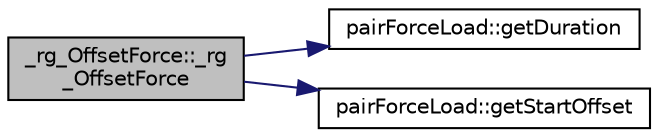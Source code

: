 digraph "_rg_OffsetForce::_rg_OffsetForce"
{
 // LATEX_PDF_SIZE
  bgcolor="transparent";
  edge [fontname="Helvetica",fontsize="10",labelfontname="Helvetica",labelfontsize="10"];
  node [fontname="Helvetica",fontsize="10",shape=record];
  rankdir="LR";
  Node1 [label="_rg_OffsetForce::_rg\l_OffsetForce",height=0.2,width=0.4,color="black", fillcolor="grey75", style="filled", fontcolor="black",tooltip=" "];
  Node1 -> Node2 [color="midnightblue",fontsize="10",style="solid",fontname="Helvetica"];
  Node2 [label="pairForceLoad::getDuration",height=0.2,width=0.4,color="black",URL="$classpairForceLoad.html#a0b4b18f7af62c643c8672d77c365b0d2",tooltip=" "];
  Node1 -> Node3 [color="midnightblue",fontsize="10",style="solid",fontname="Helvetica"];
  Node3 [label="pairForceLoad::getStartOffset",height=0.2,width=0.4,color="black",URL="$classpairForceLoad.html#a2f5ce15b46ef76b58c197106b37c097f",tooltip=" "];
}
